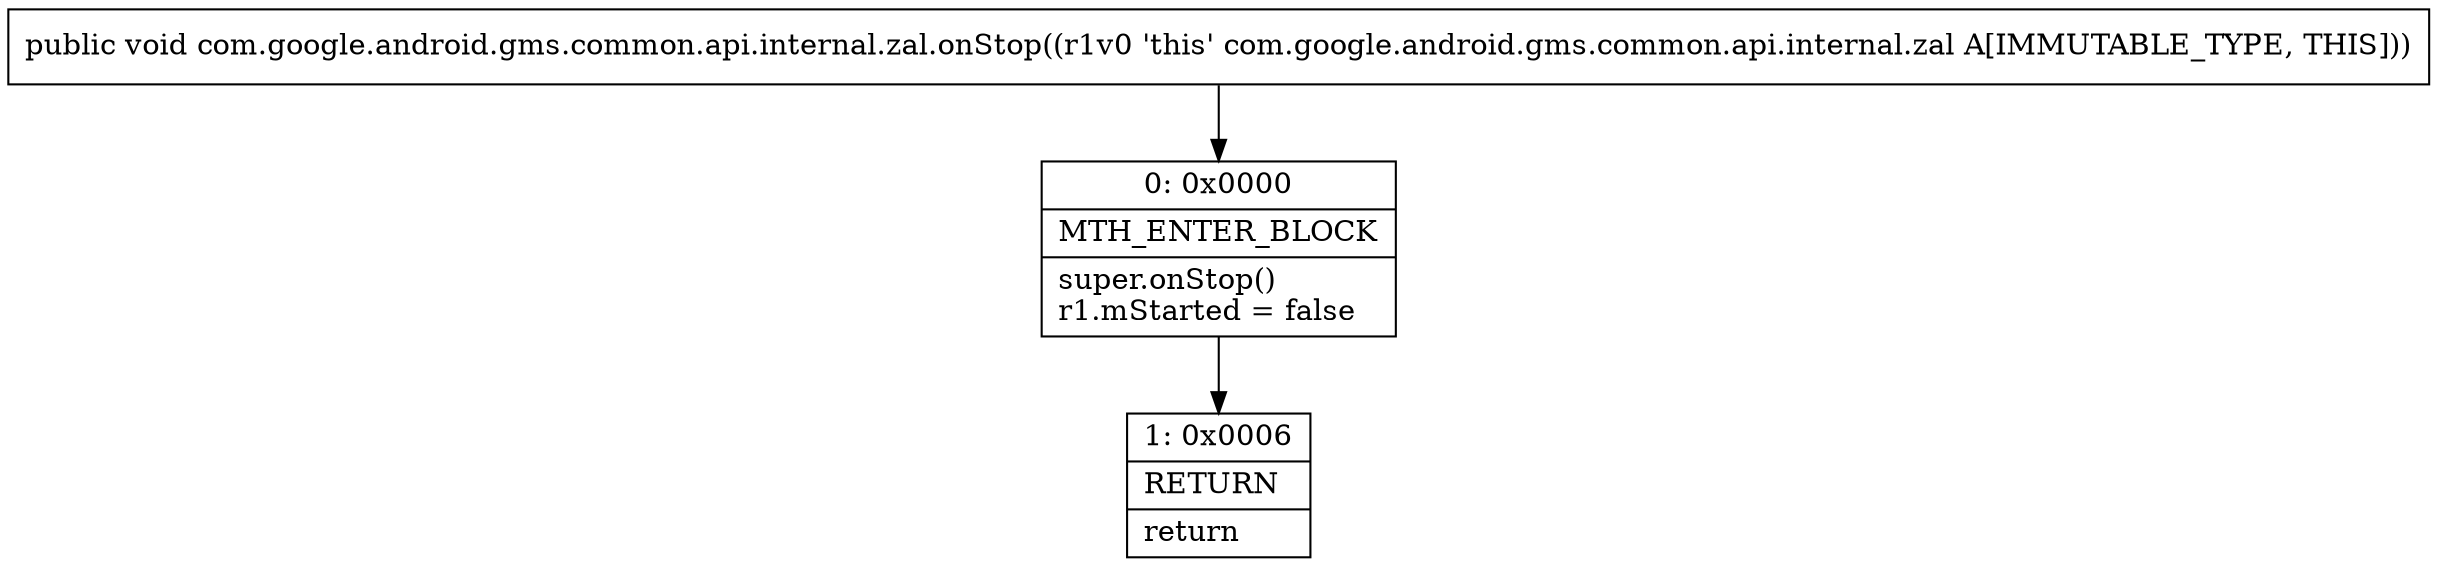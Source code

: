digraph "CFG forcom.google.android.gms.common.api.internal.zal.onStop()V" {
Node_0 [shape=record,label="{0\:\ 0x0000|MTH_ENTER_BLOCK\l|super.onStop()\lr1.mStarted = false\l}"];
Node_1 [shape=record,label="{1\:\ 0x0006|RETURN\l|return\l}"];
MethodNode[shape=record,label="{public void com.google.android.gms.common.api.internal.zal.onStop((r1v0 'this' com.google.android.gms.common.api.internal.zal A[IMMUTABLE_TYPE, THIS])) }"];
MethodNode -> Node_0;
Node_0 -> Node_1;
}

